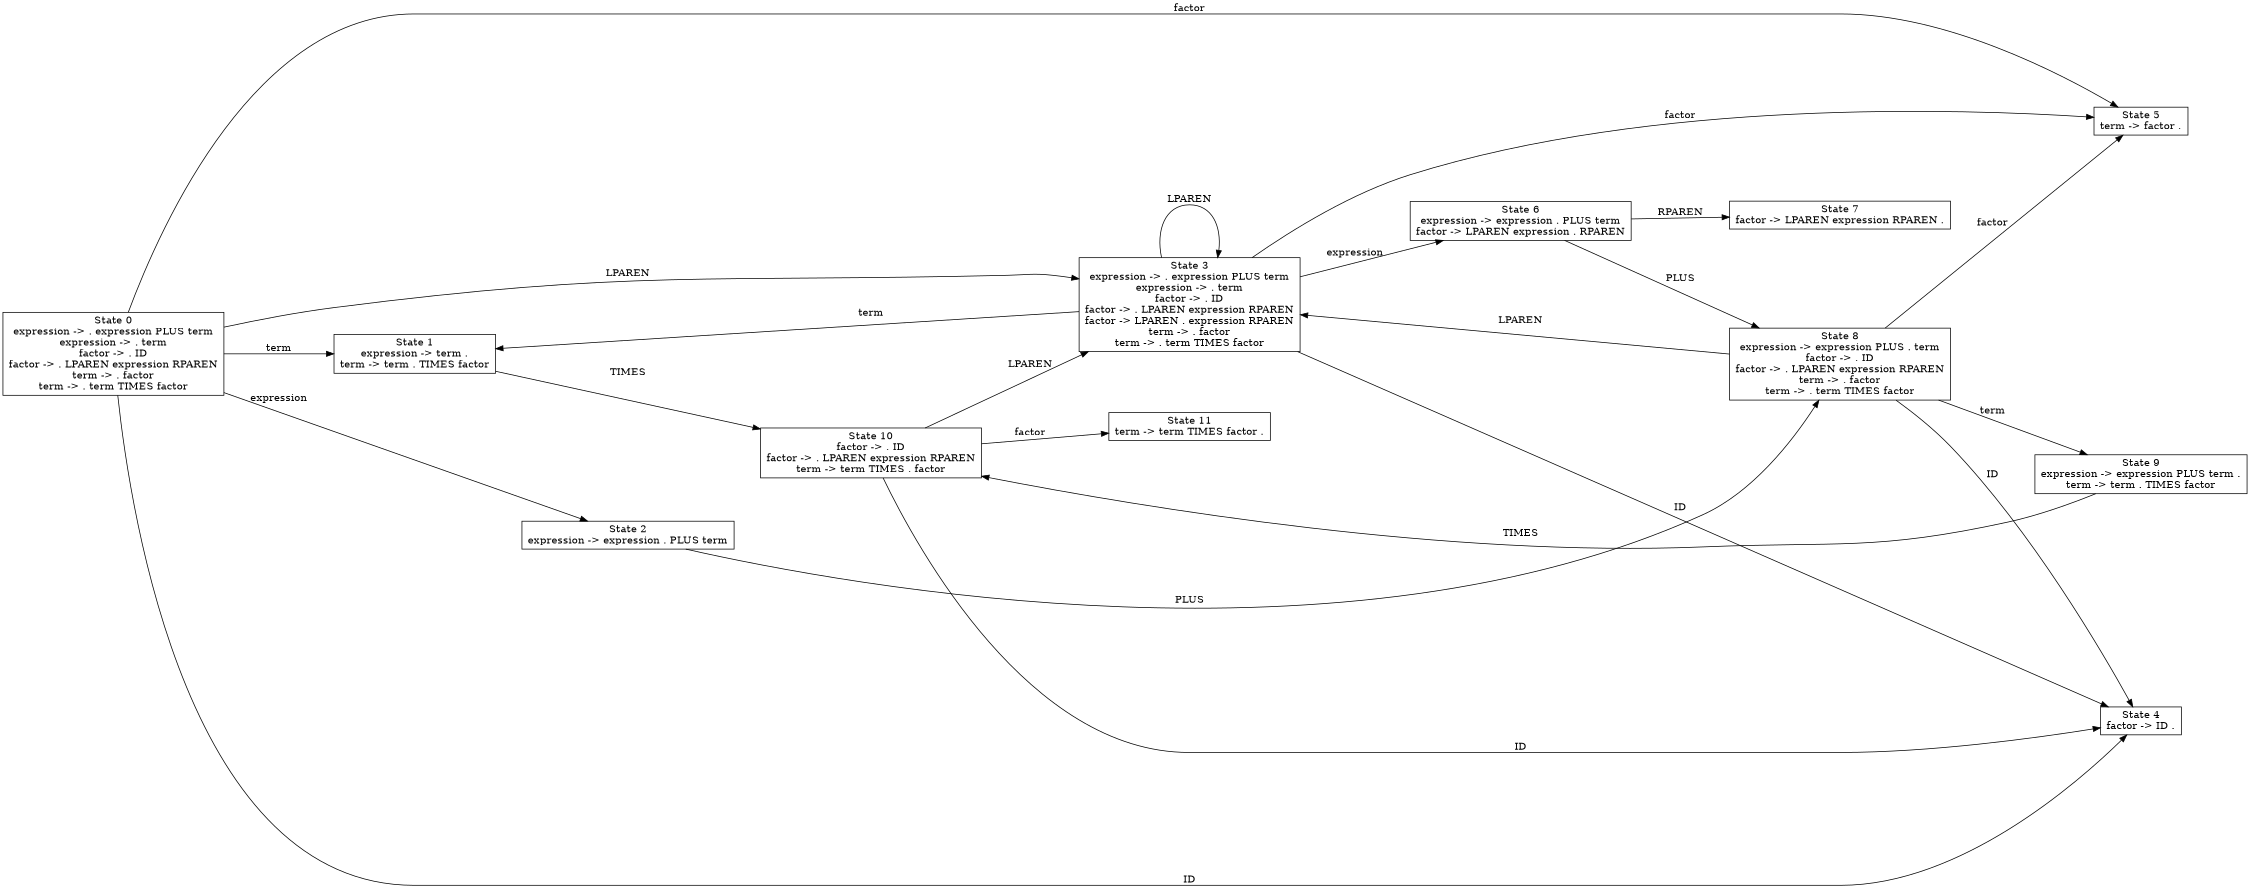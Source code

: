 digraph LR0 {
	rankdir=LR size="15,10"
	fontsize=14
	ranksep=1
	nodesep=1
	0 [label="State 0
expression -> . expression PLUS term
expression -> . term
factor -> . ID
factor -> . LPAREN expression RPAREN
term -> . factor
term -> . term TIMES factor" shape=rectangle]
	1 [label="State 1
expression -> term .
term -> term . TIMES factor" shape=rectangle]
	2 [label="State 2
expression -> expression . PLUS term" shape=rectangle]
	3 [label="State 3
expression -> . expression PLUS term
expression -> . term
factor -> . ID
factor -> . LPAREN expression RPAREN
factor -> LPAREN . expression RPAREN
term -> . factor
term -> . term TIMES factor" shape=rectangle]
	4 [label="State 4
factor -> ID ." shape=rectangle]
	5 [label="State 5
term -> factor ." shape=rectangle]
	6 [label="State 6
expression -> expression . PLUS term
factor -> LPAREN expression . RPAREN" shape=rectangle]
	7 [label="State 7
factor -> LPAREN expression RPAREN ." shape=rectangle]
	8 [label="State 8
expression -> expression PLUS . term
factor -> . ID
factor -> . LPAREN expression RPAREN
term -> . factor
term -> . term TIMES factor" shape=rectangle]
	9 [label="State 9
expression -> expression PLUS term .
term -> term . TIMES factor" shape=rectangle]
	10 [label="State 10
factor -> . ID
factor -> . LPAREN expression RPAREN
term -> term TIMES . factor" shape=rectangle]
	11 [label="State 11
term -> term TIMES factor ." shape=rectangle]
	0 -> 4 [label=ID]
	0 -> 3 [label=LPAREN]
	0 -> 2 [label=expression]
	0 -> 5 [label=factor]
	0 -> 1 [label=term]
	1 -> 10 [label=TIMES]
	2 -> 8 [label=PLUS]
	3 -> 4 [label=ID]
	3 -> 3 [label=LPAREN]
	3 -> 6 [label=expression]
	3 -> 5 [label=factor]
	3 -> 1 [label=term]
	6 -> 8 [label=PLUS]
	6 -> 7 [label=RPAREN]
	8 -> 4 [label=ID]
	8 -> 3 [label=LPAREN]
	8 -> 5 [label=factor]
	8 -> 9 [label=term]
	9 -> 10 [label=TIMES]
	10 -> 4 [label=ID]
	10 -> 3 [label=LPAREN]
	10 -> 11 [label=factor]
}
